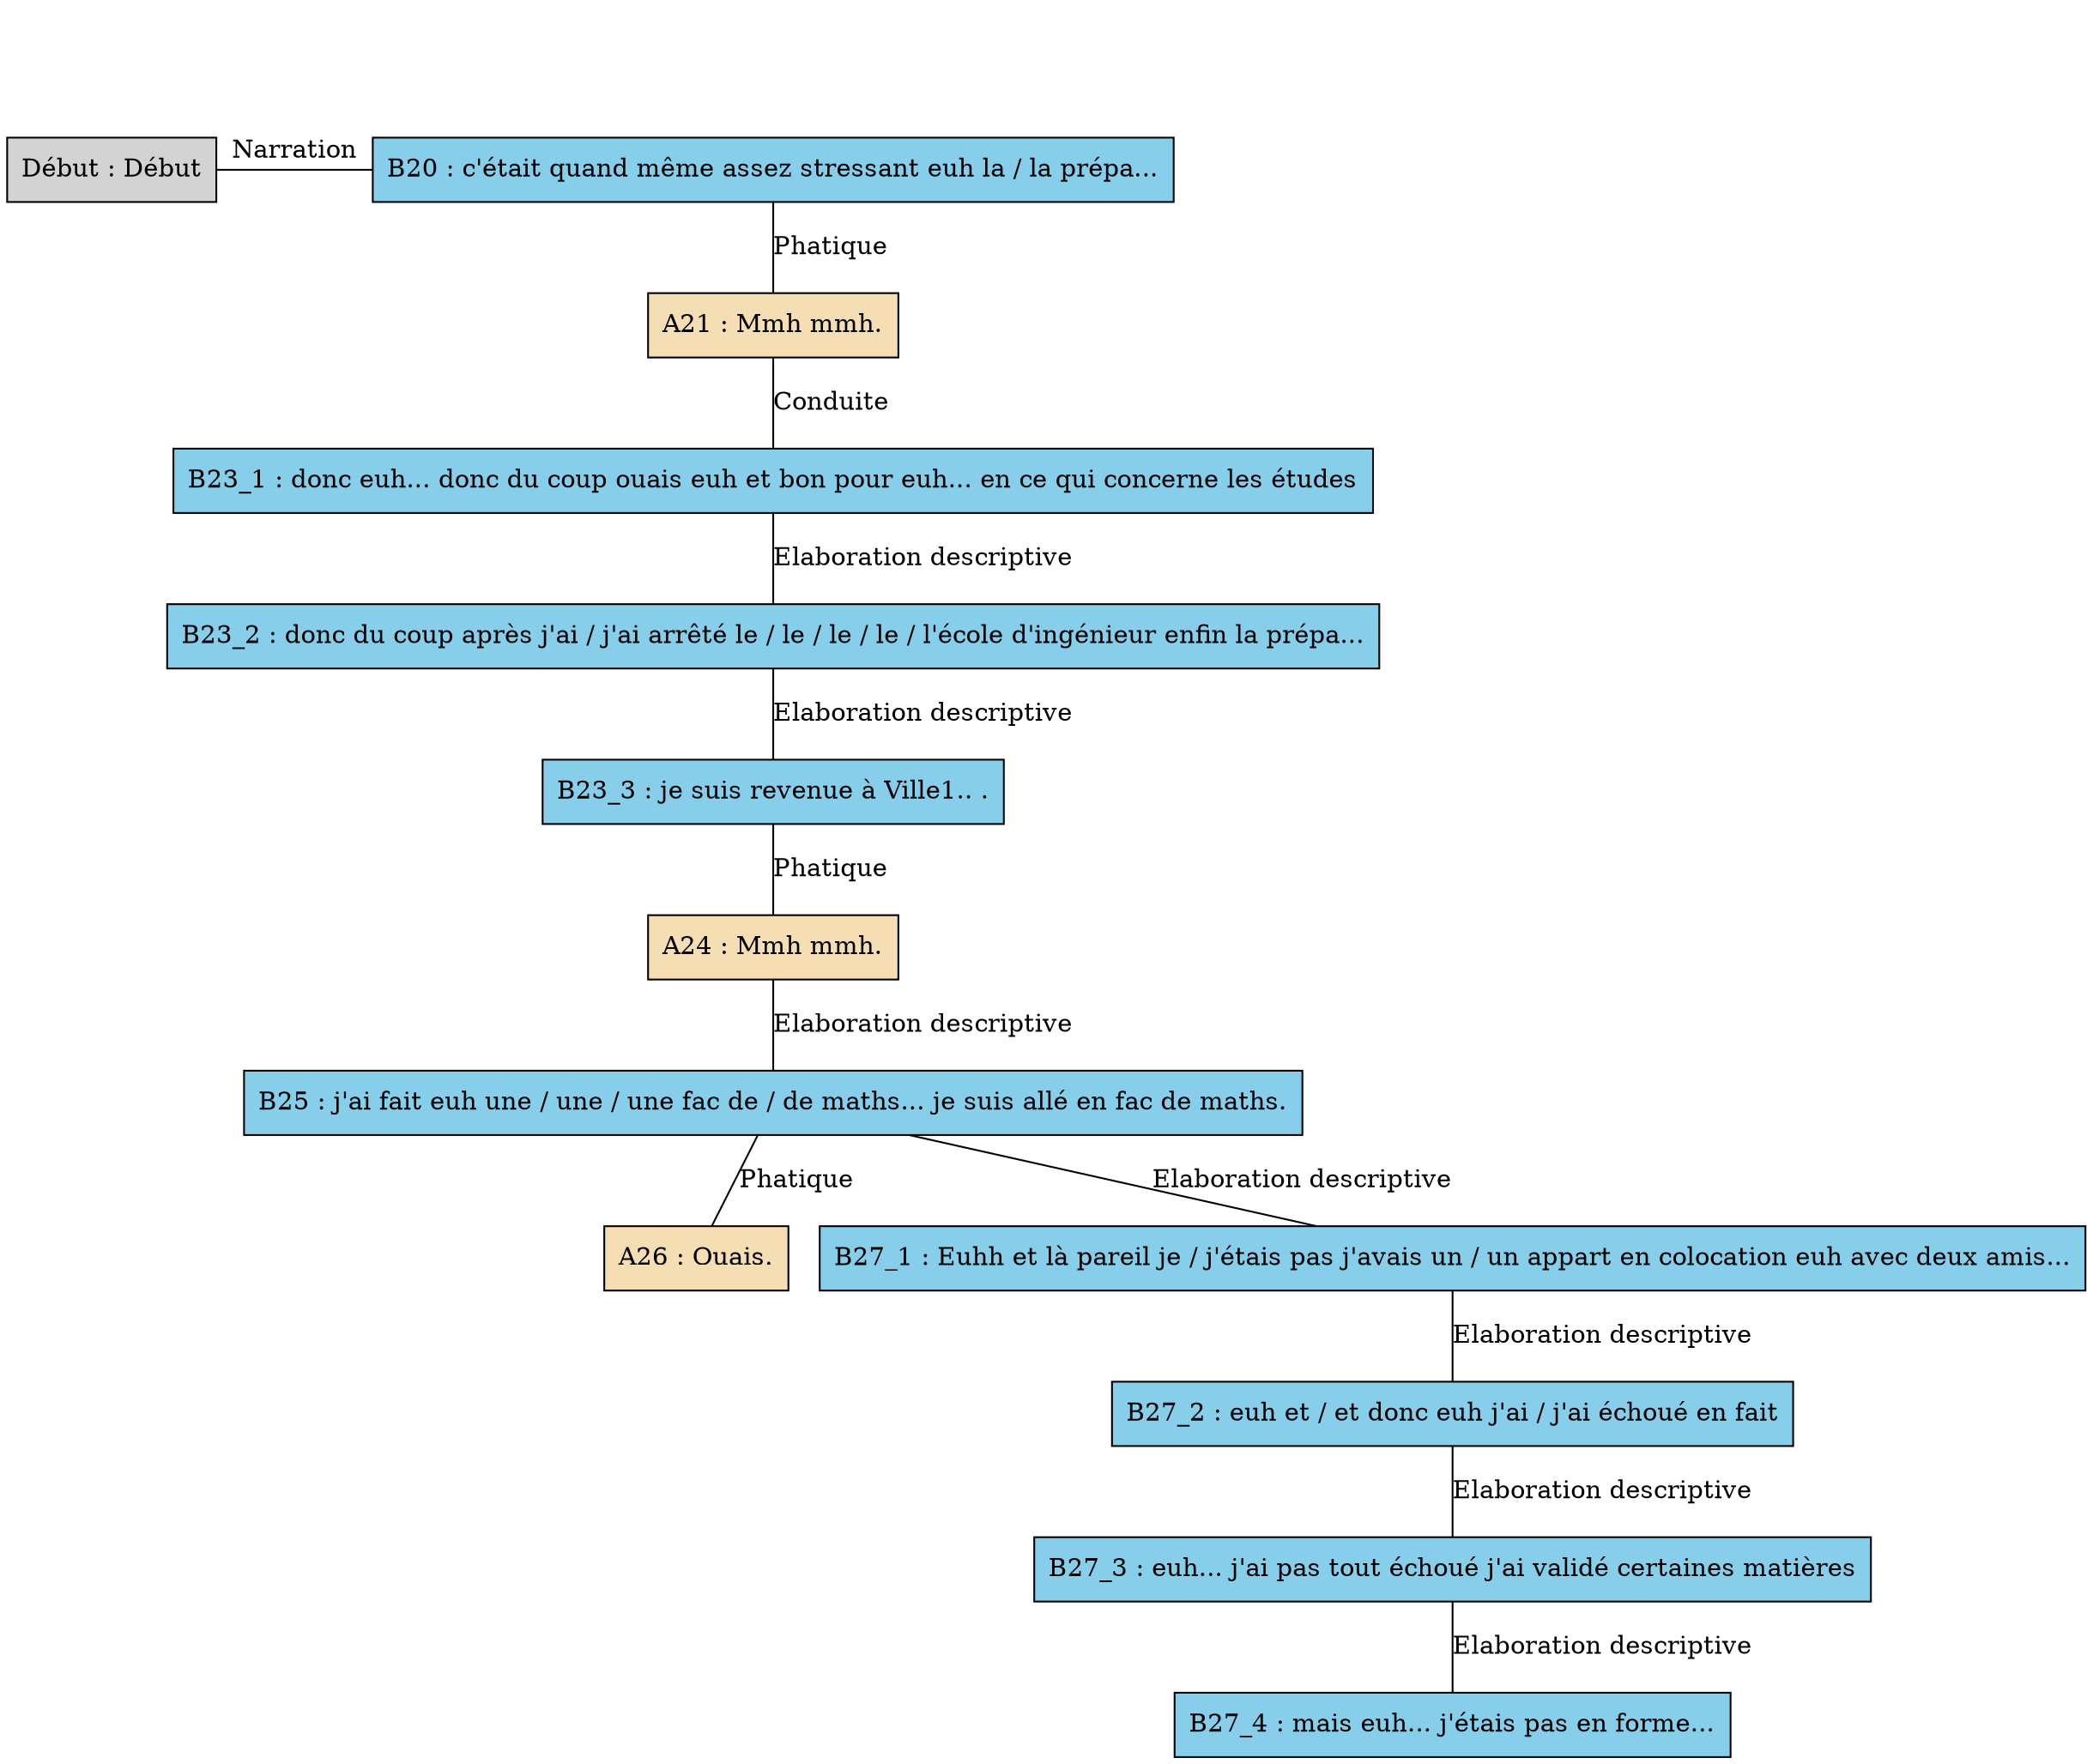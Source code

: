 digraph "Nord_-_A05" {
	node [shape=box style=filled]
	newrank=true
	zero [style=invis]
	"Début" [label="Début : Début"]
	B20 [label="B20 : c'était quand même assez stressant euh la / la prépa..." fillcolor=skyblue]
	A21 [label="A21 : Mmh mmh." fillcolor=wheat]
	B23_1 [label="B23_1 : donc euh... donc du coup ouais euh et bon pour euh... en ce qui concerne les études" fillcolor=skyblue]
	B23_2 [label="B23_2 : donc du coup après j'ai / j'ai arrêté le / le / le / le / l'école d'ingénieur enfin la prépa..." fillcolor=skyblue]
	B23_3 [label="B23_3 : je suis revenue à Ville1.. ." fillcolor=skyblue]
	A24 [label="A24 : Mmh mmh." fillcolor=wheat]
	B25 [label="B25 : j'ai fait euh une / une / une fac de / de maths... je suis allé en fac de maths." fillcolor=skyblue]
	A26 [label="A26 : Ouais." fillcolor=wheat]
	B27_1 [label="B27_1 : Euhh et là pareil je / j'étais pas j'avais un / un appart en colocation euh avec deux amis..." fillcolor=skyblue]
	B27_2 [label="B27_2 : euh et / et donc euh j'ai / j'ai échoué en fait" fillcolor=skyblue]
	B27_3 [label="B27_3 : euh... j'ai pas tout échoué j'ai validé certaines matières" fillcolor=skyblue]
	B27_4 [label="B27_4 : mais euh... j'étais pas en forme..." fillcolor=skyblue]
	zero -> "Début" [label="" style=invis]
	zero -> B20 [style=invis weight=1]
	"Début" -> B20 [label=Narration constraint=false dir=none]
	B20 -> A21 [label=Phatique dir=none weight=2]
	A21 -> B23_1 [label=Conduite dir=none weight=2]
	B23_1 -> B23_2 [label="Elaboration descriptive" dir=none weight=2]
	B23_2 -> B23_3 [label="Elaboration descriptive" dir=none weight=2]
	B23_3 -> A24 [label=Phatique dir=none weight=2]
	A24 -> B25 [label="Elaboration descriptive" dir=none weight=2]
	B25 -> A26 [label=Phatique dir=none weight=2]
	B27_3 -> B27_4 [label="Elaboration descriptive" dir=none weight=2]
	B27_2 -> B27_3 [label="Elaboration descriptive" dir=none weight=2]
	B27_1 -> B27_2 [label="Elaboration descriptive" dir=none weight=2]
	B25 -> B27_1 [label="Elaboration descriptive" dir=none weight=2]
}
